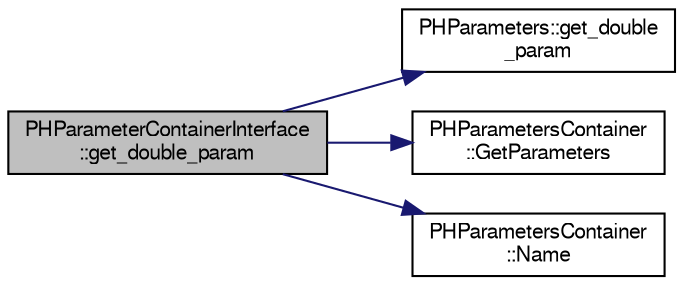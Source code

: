 digraph "PHParameterContainerInterface::get_double_param"
{
  bgcolor="transparent";
  edge [fontname="FreeSans",fontsize="10",labelfontname="FreeSans",labelfontsize="10"];
  node [fontname="FreeSans",fontsize="10",shape=record];
  rankdir="LR";
  Node1 [label="PHParameterContainerInterface\l::get_double_param",height=0.2,width=0.4,color="black", fillcolor="grey75", style="filled" fontcolor="black"];
  Node1 -> Node2 [color="midnightblue",fontsize="10",style="solid",fontname="FreeSans"];
  Node2 [label="PHParameters::get_double\l_param",height=0.2,width=0.4,color="black",URL="$dd/dae/classPHParameters.html#aa61ce249b94375d9af4482c36a1308cf"];
  Node1 -> Node3 [color="midnightblue",fontsize="10",style="solid",fontname="FreeSans"];
  Node3 [label="PHParametersContainer\l::GetParameters",height=0.2,width=0.4,color="black",URL="$d7/d6b/classPHParametersContainer.html#ab3e63b8b945b61000299f853eb6cb110"];
  Node1 -> Node4 [color="midnightblue",fontsize="10",style="solid",fontname="FreeSans"];
  Node4 [label="PHParametersContainer\l::Name",height=0.2,width=0.4,color="black",URL="$d7/d6b/classPHParametersContainer.html#a5f90d78420cb8573142c8a4d1c029799"];
}
